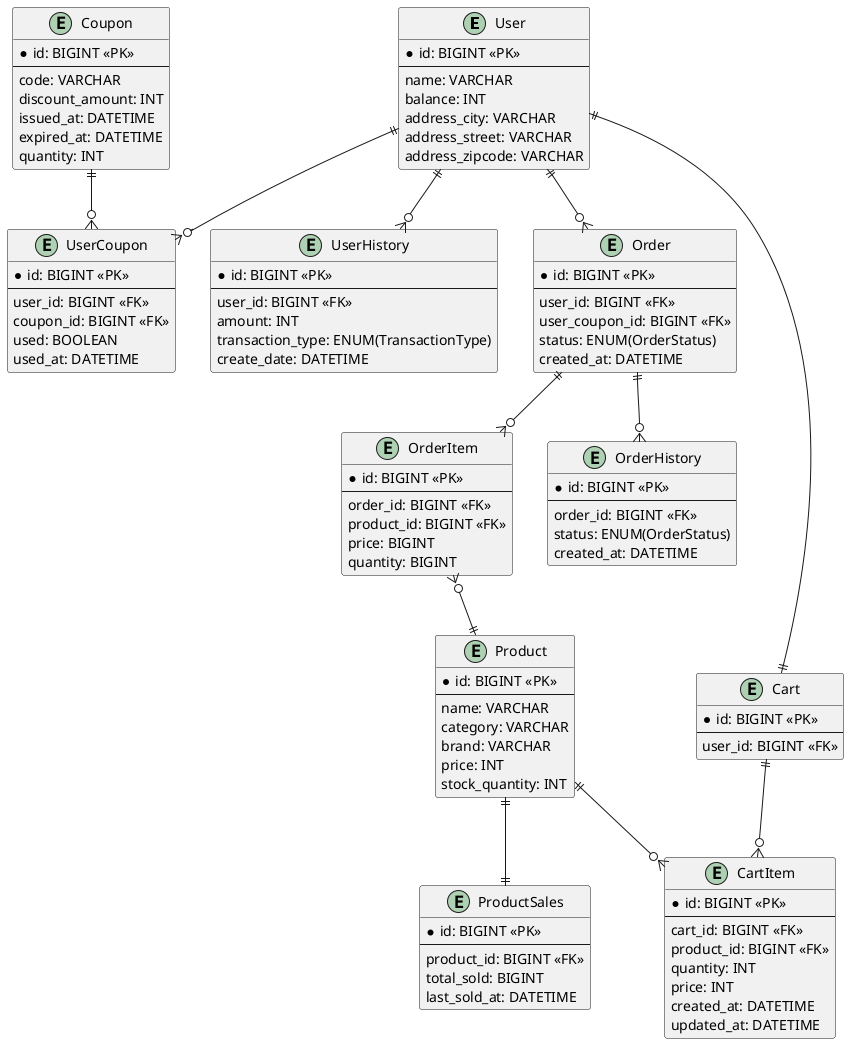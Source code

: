 @startuml
entity User {
    * id: BIGINT <<PK>>
    --
    name: VARCHAR
    balance: INT
    address_city: VARCHAR
    address_street: VARCHAR
    address_zipcode: VARCHAR
}

entity UserHistory {
    * id: BIGINT <<PK>>
    --
    user_id: BIGINT <<FK>>
    amount: INT
    transaction_type: ENUM(TransactionType)
    create_date: DATETIME
}

entity Coupon {
    * id: BIGINT <<PK>>
    --
    code: VARCHAR
    discount_amount: INT
    issued_at: DATETIME
    expired_at: DATETIME
    quantity: INT
}

entity UserCoupon {
    * id: BIGINT <<PK>>
    --
    user_id: BIGINT <<FK>>
    coupon_id: BIGINT <<FK>>
    used: BOOLEAN
    used_at: DATETIME
}

entity Order {
    * id: BIGINT <<PK>>
    --
    user_id: BIGINT <<FK>>
    user_coupon_id: BIGINT <<FK>>
    status: ENUM(OrderStatus)
    created_at: DATETIME
}

entity OrderItem {
    * id: BIGINT <<PK>>
    --
    order_id: BIGINT <<FK>>
    product_id: BIGINT <<FK>>
    price: BIGINT
    quantity: BIGINT
}

entity OrderHistory {
    * id: BIGINT <<PK>>
    --
    order_id: BIGINT <<FK>>
    status: ENUM(OrderStatus)
    created_at: DATETIME
}

entity Product {
    * id: BIGINT <<PK>>
    --
    name: VARCHAR
    category: VARCHAR
    brand: VARCHAR
    price: INT
    stock_quantity: INT
}

entity ProductSales {
    * id: BIGINT <<PK>>
    --
    product_id: BIGINT <<FK>>
    total_sold: BIGINT
    last_sold_at: DATETIME
}

entity Cart {
    * id: BIGINT <<PK>>
    --
    user_id: BIGINT <<FK>>
}

entity CartItem {
    * id: BIGINT <<PK>>
    --
    cart_id: BIGINT <<FK>>
    product_id: BIGINT <<FK>>
    quantity: INT
    price: INT
    created_at: DATETIME
    updated_at: DATETIME
}

' 관계선
User ||--o{ UserHistory
User ||--o{ UserCoupon
Coupon ||--o{ UserCoupon

User ||--o{ Order
Order ||--o{ OrderItem
OrderItem }o--|| Product
Order ||--o{ OrderHistory

Product ||--|| ProductSales

User ||--|| Cart
Cart ||--o{ CartItem
Product ||--o{ CartItem

@enduml
